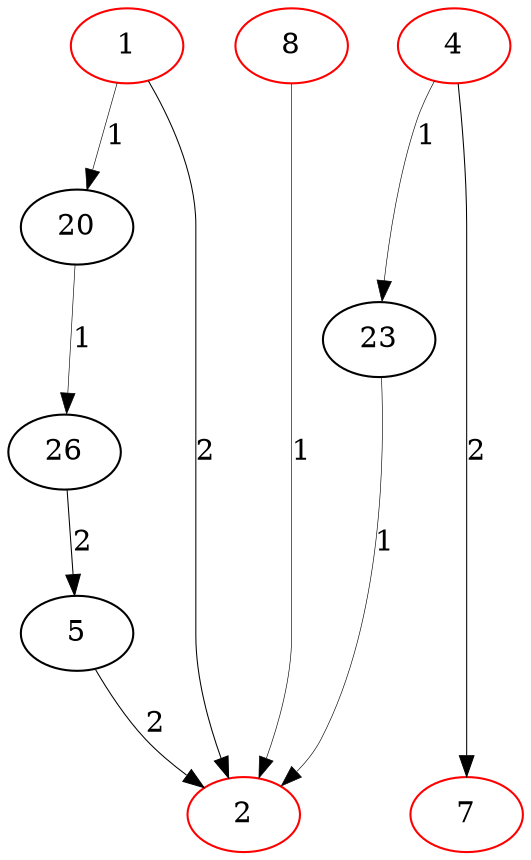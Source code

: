 digraph {
	1 -> 2 [color=black label=2 penwidth=0.5 style=solid]
	8 -> 2 [color=black label=1 penwidth=0.30000000000000004 style=solid]
	5 -> 2 [color=black label=2 penwidth=0.5 style=solid]
	4 -> 7 [color=black label=2 penwidth=0.5 style=solid]
	1 -> 20 [color=black label=1 penwidth=0.30000000000000004 style=solid]
	4 -> 23 [color=black label=1 penwidth=0.30000000000000004 style=solid]
	23 -> 2 [color=black label=1 penwidth=0.30000000000000004 style=solid]
	20 -> 26 [color=black label=1 penwidth=0.30000000000000004 style=solid]
	26 -> 5 [color=black label=2 penwidth=0.5 style=solid]
	subgraph "input nodes" {
		graph [rank=min]
		1 [color=red]
		4 [color=red]
		8 [color=red]
	}
	subgraph "output nodes" {
		graph [rank=max]
		2 [color=red]
		7 [color=red]
	}
}

